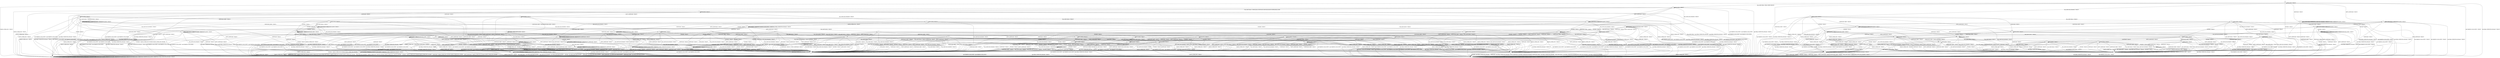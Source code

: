 digraph g {

	s0 [shape="circle" label="s0"];
	s1 [shape="circle" label="s1"];
	s2 [shape="circle" label="s2"];
	s3 [shape="circle" label="s3"];
	s4 [shape="circle" label="s4"];
	s5 [shape="circle" label="s5"];
	s6 [shape="circle" label="s6"];
	s7 [shape="circle" label="s7"];
	s8 [shape="circle" label="s8"];
	s9 [shape="circle" label="s9"];
	s10 [shape="circle" label="s10"];
	s11 [shape="circle" label="s11"];
	s12 [shape="circle" label="s12"];
	s13 [shape="circle" label="s13"];
	s14 [shape="circle" label="s14"];
	s15 [shape="circle" label="s15"];
	s16 [shape="circle" label="s16"];
	s17 [shape="circle" label="s17"];
	s18 [shape="circle" label="s18"];
	s19 [shape="circle" label="s19"];
	s20 [shape="circle" label="s20"];
	s21 [shape="circle" label="s21"];
	s22 [shape="circle" label="s22"];
	s23 [shape="circle" label="s23"];
	s24 [shape="circle" label="s24"];
	s25 [shape="circle" label="s25"];
	s26 [shape="circle" label="s26"];
	s27 [shape="circle" label="s27"];
	s28 [shape="circle" label="s28"];
	s29 [shape="circle" label="s29"];
	s30 [shape="circle" label="s30"];
	s31 [shape="circle" label="s31"];
	s32 [shape="circle" label="s32"];
	s33 [shape="circle" label="s33"];
	s34 [shape="circle" label="s34"];
	s35 [shape="circle" label="s35"];
	s36 [shape="circle" label="s36"];
	s37 [shape="circle" label="s37"];
	s38 [shape="circle" label="s38"];
	s39 [shape="circle" label="s39"];
	s40 [shape="circle" label="s40"];
	s41 [shape="circle" label="s41"];
	s42 [shape="circle" label="s42"];
	s43 [shape="circle" label="s43"];
	s44 [shape="circle" label="s44"];
	s45 [shape="circle" label="s45"];
	s46 [shape="circle" label="s46"];
	s47 [shape="circle" label="s47"];
	s48 [shape="circle" label="s48"];
	s49 [shape="circle" label="s49"];
	s50 [shape="circle" label="s50"];
	s51 [shape="circle" label="s51"];
	s52 [shape="circle" label="s52"];
	s53 [shape="circle" label="s53"];
	s54 [shape="circle" label="s54"];
	s55 [shape="circle" label="s55"];
	s56 [shape="circle" label="s56"];
	s57 [shape="circle" label="s57"];
	s58 [shape="circle" label="s58"];
	s59 [shape="circle" label="s59"];
	s60 [shape="circle" label="s60"];
	s61 [shape="circle" label="s61"];
	s62 [shape="circle" label="s62"];
	s63 [shape="circle" label="s63"];
	s64 [shape="circle" label="s64"];
	s65 [shape="circle" label="s65"];
	s66 [shape="circle" label="s66"];
	s67 [shape="circle" label="s67"];
	s68 [shape="circle" label="s68"];
	s69 [shape="circle" label="s69"];
	s70 [shape="circle" label="s70"];
	s71 [shape="circle" label="s71"];
	s0 -> s2 [label="RSA_CLIENT_HELLO / HELLO_VERIFY_REQUEST"];
	s0 -> s12 [label="RSA_CLIENT_KEY_EXCHANGE / TIMEOUT"];
	s0 -> s6 [label="CHANGE_CIPHER_SPEC / TIMEOUT"];
	s0 -> s3 [label="FINISHED / TIMEOUT"];
	s0 -> s0 [label="APPLICATION / TIMEOUT"];
	s0 -> s42 [label="CERTIFICATE / TIMEOUT"];
	s0 -> s20 [label="EMPTY_CERTIFICATE / TIMEOUT"];
	s0 -> s3 [label="CERTIFICATE_VERIFY / TIMEOUT"];
	s0 -> s1 [label="Alert(WARNING,CLOSE_NOTIFY) / TIMEOUT"];
	s0 -> s1 [label="Alert(FATAL,UNEXPECTED_MESSAGE) / TIMEOUT"];
	s1 -> s1 [label="RSA_CLIENT_HELLO / SOCKET_CLOSED"];
	s1 -> s1 [label="RSA_CLIENT_KEY_EXCHANGE / SOCKET_CLOSED"];
	s1 -> s1 [label="CHANGE_CIPHER_SPEC / SOCKET_CLOSED"];
	s1 -> s1 [label="FINISHED / SOCKET_CLOSED"];
	s1 -> s1 [label="APPLICATION / SOCKET_CLOSED"];
	s1 -> s1 [label="CERTIFICATE / SOCKET_CLOSED"];
	s1 -> s1 [label="EMPTY_CERTIFICATE / SOCKET_CLOSED"];
	s1 -> s1 [label="CERTIFICATE_VERIFY / SOCKET_CLOSED"];
	s1 -> s1 [label="Alert(WARNING,CLOSE_NOTIFY) / SOCKET_CLOSED"];
	s1 -> s1 [label="Alert(FATAL,UNEXPECTED_MESSAGE) / SOCKET_CLOSED"];
	s2 -> s4 [label="RSA_CLIENT_HELLO / SERVER_HELLO,CERTIFICATE,CERTIFICATE_REQUEST,SERVER_HELLO_DONE"];
	s2 -> s7 [label="RSA_CLIENT_KEY_EXCHANGE / TIMEOUT"];
	s2 -> s6 [label="CHANGE_CIPHER_SPEC / TIMEOUT"];
	s2 -> s5 [label="FINISHED / TIMEOUT"];
	s2 -> s2 [label="APPLICATION / TIMEOUT"];
	s2 -> s55 [label="CERTIFICATE / TIMEOUT"];
	s2 -> s14 [label="EMPTY_CERTIFICATE / TIMEOUT"];
	s2 -> s5 [label="CERTIFICATE_VERIFY / TIMEOUT"];
	s2 -> s1 [label="Alert(WARNING,CLOSE_NOTIFY) / Alert(WARNING,CLOSE_NOTIFY)"];
	s2 -> s1 [label="Alert(FATAL,UNEXPECTED_MESSAGE) / TIMEOUT"];
	s3 -> s3 [label="RSA_CLIENT_HELLO / TIMEOUT"];
	s3 -> s3 [label="RSA_CLIENT_KEY_EXCHANGE / TIMEOUT"];
	s3 -> s6 [label="CHANGE_CIPHER_SPEC / TIMEOUT"];
	s3 -> s3 [label="FINISHED / TIMEOUT"];
	s3 -> s3 [label="APPLICATION / TIMEOUT"];
	s3 -> s3 [label="CERTIFICATE / TIMEOUT"];
	s3 -> s3 [label="EMPTY_CERTIFICATE / TIMEOUT"];
	s3 -> s3 [label="CERTIFICATE_VERIFY / TIMEOUT"];
	s3 -> s1 [label="Alert(WARNING,CLOSE_NOTIFY) / TIMEOUT"];
	s3 -> s1 [label="Alert(FATAL,UNEXPECTED_MESSAGE) / TIMEOUT"];
	s4 -> s1 [label="RSA_CLIENT_HELLO / Alert(FATAL,UNEXPECTED_MESSAGE)"];
	s4 -> s26 [label="RSA_CLIENT_KEY_EXCHANGE / TIMEOUT"];
	s4 -> s6 [label="CHANGE_CIPHER_SPEC / TIMEOUT"];
	s4 -> s5 [label="FINISHED / TIMEOUT"];
	s4 -> s4 [label="APPLICATION / TIMEOUT"];
	s4 -> s70 [label="CERTIFICATE / TIMEOUT"];
	s4 -> s9 [label="EMPTY_CERTIFICATE / TIMEOUT"];
	s4 -> s5 [label="CERTIFICATE_VERIFY / TIMEOUT"];
	s4 -> s1 [label="Alert(WARNING,CLOSE_NOTIFY) / Alert(WARNING,CLOSE_NOTIFY)"];
	s4 -> s1 [label="Alert(FATAL,UNEXPECTED_MESSAGE) / TIMEOUT"];
	s5 -> s5 [label="RSA_CLIENT_HELLO / TIMEOUT"];
	s5 -> s5 [label="RSA_CLIENT_KEY_EXCHANGE / TIMEOUT"];
	s5 -> s6 [label="CHANGE_CIPHER_SPEC / TIMEOUT"];
	s5 -> s5 [label="FINISHED / TIMEOUT"];
	s5 -> s5 [label="APPLICATION / TIMEOUT"];
	s5 -> s5 [label="CERTIFICATE / TIMEOUT"];
	s5 -> s5 [label="EMPTY_CERTIFICATE / TIMEOUT"];
	s5 -> s5 [label="CERTIFICATE_VERIFY / TIMEOUT"];
	s5 -> s1 [label="Alert(WARNING,CLOSE_NOTIFY) / Alert(WARNING,CLOSE_NOTIFY)"];
	s5 -> s1 [label="Alert(FATAL,UNEXPECTED_MESSAGE) / TIMEOUT"];
	s6 -> s6 [label="RSA_CLIENT_HELLO / TIMEOUT"];
	s6 -> s6 [label="RSA_CLIENT_KEY_EXCHANGE / TIMEOUT"];
	s6 -> s6 [label="CHANGE_CIPHER_SPEC / TIMEOUT"];
	s6 -> s6 [label="FINISHED / TIMEOUT"];
	s6 -> s6 [label="APPLICATION / TIMEOUT"];
	s6 -> s6 [label="CERTIFICATE / TIMEOUT"];
	s6 -> s6 [label="EMPTY_CERTIFICATE / TIMEOUT"];
	s6 -> s6 [label="CERTIFICATE_VERIFY / TIMEOUT"];
	s6 -> s6 [label="Alert(WARNING,CLOSE_NOTIFY) / TIMEOUT"];
	s6 -> s6 [label="Alert(FATAL,UNEXPECTED_MESSAGE) / TIMEOUT"];
	s7 -> s47 [label="RSA_CLIENT_HELLO / TIMEOUT"];
	s7 -> s5 [label="RSA_CLIENT_KEY_EXCHANGE / TIMEOUT"];
	s7 -> s8 [label="CHANGE_CIPHER_SPEC / TIMEOUT"];
	s7 -> s15 [label="FINISHED / TIMEOUT"];
	s7 -> s7 [label="APPLICATION / TIMEOUT"];
	s7 -> s16 [label="CERTIFICATE / TIMEOUT"];
	s7 -> s16 [label="EMPTY_CERTIFICATE / TIMEOUT"];
	s7 -> s7 [label="CERTIFICATE_VERIFY / TIMEOUT"];
	s7 -> s1 [label="Alert(WARNING,CLOSE_NOTIFY) / Alert(WARNING,CLOSE_NOTIFY)"];
	s7 -> s1 [label="Alert(FATAL,UNEXPECTED_MESSAGE) / TIMEOUT"];
	s8 -> s1 [label="RSA_CLIENT_HELLO / Alert(FATAL,UNEXPECTED_MESSAGE)"];
	s8 -> s1 [label="RSA_CLIENT_KEY_EXCHANGE / Alert(FATAL,UNEXPECTED_MESSAGE)"];
	s8 -> s6 [label="CHANGE_CIPHER_SPEC / TIMEOUT"];
	s8 -> s1 [label="FINISHED / Alert(FATAL,UNEXPECTED_MESSAGE)"];
	s8 -> s8 [label="APPLICATION / TIMEOUT"];
	s8 -> s1 [label="CERTIFICATE / Alert(FATAL,UNEXPECTED_MESSAGE)"];
	s8 -> s1 [label="EMPTY_CERTIFICATE / Alert(FATAL,UNEXPECTED_MESSAGE)"];
	s8 -> s1 [label="CERTIFICATE_VERIFY / Alert(FATAL,UNEXPECTED_MESSAGE)"];
	s8 -> s8 [label="Alert(WARNING,CLOSE_NOTIFY) / TIMEOUT"];
	s8 -> s8 [label="Alert(FATAL,UNEXPECTED_MESSAGE) / TIMEOUT"];
	s9 -> s14 [label="RSA_CLIENT_HELLO / TIMEOUT"];
	s9 -> s39 [label="RSA_CLIENT_KEY_EXCHANGE / TIMEOUT"];
	s9 -> s8 [label="CHANGE_CIPHER_SPEC / TIMEOUT"];
	s9 -> s18 [label="FINISHED / TIMEOUT"];
	s9 -> s9 [label="APPLICATION / TIMEOUT"];
	s9 -> s5 [label="CERTIFICATE / TIMEOUT"];
	s9 -> s5 [label="EMPTY_CERTIFICATE / TIMEOUT"];
	s9 -> s10 [label="CERTIFICATE_VERIFY / TIMEOUT"];
	s9 -> s1 [label="Alert(WARNING,CLOSE_NOTIFY) / Alert(WARNING,CLOSE_NOTIFY)"];
	s9 -> s1 [label="Alert(FATAL,UNEXPECTED_MESSAGE) / TIMEOUT"];
	s10 -> s33 [label="RSA_CLIENT_HELLO / TIMEOUT"];
	s10 -> s51 [label="RSA_CLIENT_KEY_EXCHANGE / TIMEOUT"];
	s10 -> s11 [label="CHANGE_CIPHER_SPEC / TIMEOUT"];
	s10 -> s10 [label="FINISHED / TIMEOUT"];
	s10 -> s10 [label="APPLICATION / TIMEOUT"];
	s10 -> s5 [label="CERTIFICATE / TIMEOUT"];
	s10 -> s5 [label="EMPTY_CERTIFICATE / TIMEOUT"];
	s10 -> s5 [label="CERTIFICATE_VERIFY / TIMEOUT"];
	s10 -> s1 [label="Alert(WARNING,CLOSE_NOTIFY) / Alert(WARNING,CLOSE_NOTIFY)"];
	s10 -> s1 [label="Alert(FATAL,UNEXPECTED_MESSAGE) / TIMEOUT"];
	s11 -> s1 [label="RSA_CLIENT_HELLO / Alert(FATAL,HANDSHAKE_FAILURE)"];
	s11 -> s1 [label="RSA_CLIENT_KEY_EXCHANGE / Alert(FATAL,HANDSHAKE_FAILURE)"];
	s11 -> s6 [label="CHANGE_CIPHER_SPEC / TIMEOUT"];
	s11 -> s1 [label="FINISHED / Alert(FATAL,HANDSHAKE_FAILURE)"];
	s11 -> s11 [label="APPLICATION / TIMEOUT"];
	s11 -> s1 [label="CERTIFICATE / Alert(FATAL,HANDSHAKE_FAILURE)"];
	s11 -> s1 [label="EMPTY_CERTIFICATE / Alert(FATAL,HANDSHAKE_FAILURE)"];
	s11 -> s1 [label="CERTIFICATE_VERIFY / Alert(FATAL,HANDSHAKE_FAILURE)"];
	s11 -> s11 [label="Alert(WARNING,CLOSE_NOTIFY) / TIMEOUT"];
	s11 -> s11 [label="Alert(FATAL,UNEXPECTED_MESSAGE) / TIMEOUT"];
	s12 -> s48 [label="RSA_CLIENT_HELLO / TIMEOUT"];
	s12 -> s3 [label="RSA_CLIENT_KEY_EXCHANGE / TIMEOUT"];
	s12 -> s13 [label="CHANGE_CIPHER_SPEC / TIMEOUT"];
	s12 -> s24 [label="FINISHED / TIMEOUT"];
	s12 -> s12 [label="APPLICATION / TIMEOUT"];
	s12 -> s31 [label="CERTIFICATE / TIMEOUT"];
	s12 -> s31 [label="EMPTY_CERTIFICATE / TIMEOUT"];
	s12 -> s25 [label="CERTIFICATE_VERIFY / TIMEOUT"];
	s12 -> s1 [label="Alert(WARNING,CLOSE_NOTIFY) / TIMEOUT"];
	s12 -> s1 [label="Alert(FATAL,UNEXPECTED_MESSAGE) / TIMEOUT"];
	s13 -> s1 [label="RSA_CLIENT_HELLO / TIMEOUT"];
	s13 -> s1 [label="RSA_CLIENT_KEY_EXCHANGE / TIMEOUT"];
	s13 -> s6 [label="CHANGE_CIPHER_SPEC / TIMEOUT"];
	s13 -> s1 [label="FINISHED / TIMEOUT"];
	s13 -> s13 [label="APPLICATION / TIMEOUT"];
	s13 -> s1 [label="CERTIFICATE / TIMEOUT"];
	s13 -> s1 [label="EMPTY_CERTIFICATE / TIMEOUT"];
	s13 -> s1 [label="CERTIFICATE_VERIFY / TIMEOUT"];
	s13 -> s13 [label="Alert(WARNING,CLOSE_NOTIFY) / TIMEOUT"];
	s13 -> s13 [label="Alert(FATAL,UNEXPECTED_MESSAGE) / TIMEOUT"];
	s14 -> s14 [label="RSA_CLIENT_HELLO / TIMEOUT"];
	s14 -> s16 [label="RSA_CLIENT_KEY_EXCHANGE / TIMEOUT"];
	s14 -> s8 [label="CHANGE_CIPHER_SPEC / TIMEOUT"];
	s14 -> s18 [label="FINISHED / TIMEOUT"];
	s14 -> s14 [label="APPLICATION / TIMEOUT"];
	s14 -> s5 [label="CERTIFICATE / TIMEOUT"];
	s14 -> s5 [label="EMPTY_CERTIFICATE / TIMEOUT"];
	s14 -> s68 [label="CERTIFICATE_VERIFY / TIMEOUT"];
	s14 -> s1 [label="Alert(WARNING,CLOSE_NOTIFY) / Alert(WARNING,CLOSE_NOTIFY)"];
	s14 -> s1 [label="Alert(FATAL,UNEXPECTED_MESSAGE) / TIMEOUT"];
	s15 -> s56 [label="RSA_CLIENT_HELLO / TIMEOUT"];
	s15 -> s5 [label="RSA_CLIENT_KEY_EXCHANGE / TIMEOUT"];
	s15 -> s8 [label="CHANGE_CIPHER_SPEC / TIMEOUT"];
	s15 -> s5 [label="FINISHED / TIMEOUT"];
	s15 -> s15 [label="APPLICATION / TIMEOUT"];
	s15 -> s23 [label="CERTIFICATE / TIMEOUT"];
	s15 -> s23 [label="EMPTY_CERTIFICATE / TIMEOUT"];
	s15 -> s19 [label="CERTIFICATE_VERIFY / TIMEOUT"];
	s15 -> s1 [label="Alert(WARNING,CLOSE_NOTIFY) / Alert(WARNING,CLOSE_NOTIFY)"];
	s15 -> s1 [label="Alert(FATAL,UNEXPECTED_MESSAGE) / TIMEOUT"];
	s16 -> s46 [label="RSA_CLIENT_HELLO / TIMEOUT"];
	s16 -> s5 [label="RSA_CLIENT_KEY_EXCHANGE / TIMEOUT"];
	s16 -> s8 [label="CHANGE_CIPHER_SPEC / TIMEOUT"];
	s16 -> s23 [label="FINISHED / TIMEOUT"];
	s16 -> s16 [label="APPLICATION / TIMEOUT"];
	s16 -> s5 [label="CERTIFICATE / TIMEOUT"];
	s16 -> s5 [label="EMPTY_CERTIFICATE / TIMEOUT"];
	s16 -> s17 [label="CERTIFICATE_VERIFY / TIMEOUT"];
	s16 -> s1 [label="Alert(WARNING,CLOSE_NOTIFY) / Alert(WARNING,CLOSE_NOTIFY)"];
	s16 -> s1 [label="Alert(FATAL,UNEXPECTED_MESSAGE) / TIMEOUT"];
	s17 -> s58 [label="RSA_CLIENT_HELLO / TIMEOUT"];
	s17 -> s5 [label="RSA_CLIENT_KEY_EXCHANGE / TIMEOUT"];
	s17 -> s8 [label="CHANGE_CIPHER_SPEC / TIMEOUT"];
	s17 -> s36 [label="FINISHED / TIMEOUT"];
	s17 -> s17 [label="APPLICATION / TIMEOUT"];
	s17 -> s5 [label="CERTIFICATE / TIMEOUT"];
	s17 -> s5 [label="EMPTY_CERTIFICATE / TIMEOUT"];
	s17 -> s5 [label="CERTIFICATE_VERIFY / TIMEOUT"];
	s17 -> s1 [label="Alert(WARNING,CLOSE_NOTIFY) / Alert(WARNING,CLOSE_NOTIFY)"];
	s17 -> s1 [label="Alert(FATAL,UNEXPECTED_MESSAGE) / TIMEOUT"];
	s18 -> s50 [label="RSA_CLIENT_HELLO / TIMEOUT"];
	s18 -> s23 [label="RSA_CLIENT_KEY_EXCHANGE / TIMEOUT"];
	s18 -> s8 [label="CHANGE_CIPHER_SPEC / TIMEOUT"];
	s18 -> s5 [label="FINISHED / TIMEOUT"];
	s18 -> s18 [label="APPLICATION / TIMEOUT"];
	s18 -> s5 [label="CERTIFICATE / TIMEOUT"];
	s18 -> s5 [label="EMPTY_CERTIFICATE / TIMEOUT"];
	s18 -> s18 [label="CERTIFICATE_VERIFY / TIMEOUT"];
	s18 -> s1 [label="Alert(WARNING,CLOSE_NOTIFY) / Alert(WARNING,CLOSE_NOTIFY)"];
	s18 -> s1 [label="Alert(FATAL,UNEXPECTED_MESSAGE) / TIMEOUT"];
	s19 -> s52 [label="RSA_CLIENT_HELLO / TIMEOUT"];
	s19 -> s5 [label="RSA_CLIENT_KEY_EXCHANGE / TIMEOUT"];
	s19 -> s8 [label="CHANGE_CIPHER_SPEC / TIMEOUT"];
	s19 -> s5 [label="FINISHED / TIMEOUT"];
	s19 -> s19 [label="APPLICATION / TIMEOUT"];
	s19 -> s36 [label="CERTIFICATE / TIMEOUT"];
	s19 -> s36 [label="EMPTY_CERTIFICATE / TIMEOUT"];
	s19 -> s5 [label="CERTIFICATE_VERIFY / TIMEOUT"];
	s19 -> s1 [label="Alert(WARNING,CLOSE_NOTIFY) / Alert(WARNING,CLOSE_NOTIFY)"];
	s19 -> s1 [label="Alert(FATAL,UNEXPECTED_MESSAGE) / TIMEOUT"];
	s20 -> s20 [label="RSA_CLIENT_HELLO / TIMEOUT"];
	s20 -> s31 [label="RSA_CLIENT_KEY_EXCHANGE / TIMEOUT"];
	s20 -> s13 [label="CHANGE_CIPHER_SPEC / TIMEOUT"];
	s20 -> s21 [label="FINISHED / TIMEOUT"];
	s20 -> s20 [label="APPLICATION / TIMEOUT"];
	s20 -> s3 [label="CERTIFICATE / TIMEOUT"];
	s20 -> s3 [label="EMPTY_CERTIFICATE / TIMEOUT"];
	s20 -> s65 [label="CERTIFICATE_VERIFY / TIMEOUT"];
	s20 -> s1 [label="Alert(WARNING,CLOSE_NOTIFY) / TIMEOUT"];
	s20 -> s1 [label="Alert(FATAL,UNEXPECTED_MESSAGE) / TIMEOUT"];
	s21 -> s21 [label="RSA_CLIENT_HELLO / TIMEOUT"];
	s21 -> s22 [label="RSA_CLIENT_KEY_EXCHANGE / TIMEOUT"];
	s21 -> s13 [label="CHANGE_CIPHER_SPEC / TIMEOUT"];
	s21 -> s3 [label="FINISHED / TIMEOUT"];
	s21 -> s21 [label="APPLICATION / TIMEOUT"];
	s21 -> s3 [label="CERTIFICATE / TIMEOUT"];
	s21 -> s3 [label="EMPTY_CERTIFICATE / TIMEOUT"];
	s21 -> s21 [label="CERTIFICATE_VERIFY / TIMEOUT"];
	s21 -> s1 [label="Alert(WARNING,CLOSE_NOTIFY) / TIMEOUT"];
	s21 -> s1 [label="Alert(FATAL,UNEXPECTED_MESSAGE) / TIMEOUT"];
	s22 -> s41 [label="RSA_CLIENT_HELLO / TIMEOUT"];
	s22 -> s3 [label="RSA_CLIENT_KEY_EXCHANGE / TIMEOUT"];
	s22 -> s13 [label="CHANGE_CIPHER_SPEC / TIMEOUT"];
	s22 -> s3 [label="FINISHED / TIMEOUT"];
	s22 -> s22 [label="APPLICATION / TIMEOUT"];
	s22 -> s3 [label="CERTIFICATE / TIMEOUT"];
	s22 -> s3 [label="EMPTY_CERTIFICATE / TIMEOUT"];
	s22 -> s53 [label="CERTIFICATE_VERIFY / TIMEOUT"];
	s22 -> s1 [label="Alert(WARNING,CLOSE_NOTIFY) / TIMEOUT"];
	s22 -> s1 [label="Alert(FATAL,UNEXPECTED_MESSAGE) / TIMEOUT"];
	s23 -> s62 [label="RSA_CLIENT_HELLO / TIMEOUT"];
	s23 -> s5 [label="RSA_CLIENT_KEY_EXCHANGE / TIMEOUT"];
	s23 -> s8 [label="CHANGE_CIPHER_SPEC / TIMEOUT"];
	s23 -> s5 [label="FINISHED / TIMEOUT"];
	s23 -> s23 [label="APPLICATION / TIMEOUT"];
	s23 -> s5 [label="CERTIFICATE / TIMEOUT"];
	s23 -> s5 [label="EMPTY_CERTIFICATE / TIMEOUT"];
	s23 -> s36 [label="CERTIFICATE_VERIFY / TIMEOUT"];
	s23 -> s1 [label="Alert(WARNING,CLOSE_NOTIFY) / Alert(WARNING,CLOSE_NOTIFY)"];
	s23 -> s1 [label="Alert(FATAL,UNEXPECTED_MESSAGE) / TIMEOUT"];
	s24 -> s44 [label="RSA_CLIENT_HELLO / TIMEOUT"];
	s24 -> s3 [label="RSA_CLIENT_KEY_EXCHANGE / TIMEOUT"];
	s24 -> s13 [label="CHANGE_CIPHER_SPEC / TIMEOUT"];
	s24 -> s3 [label="FINISHED / TIMEOUT"];
	s24 -> s24 [label="APPLICATION / TIMEOUT"];
	s24 -> s22 [label="CERTIFICATE / TIMEOUT"];
	s24 -> s22 [label="EMPTY_CERTIFICATE / TIMEOUT"];
	s24 -> s24 [label="CERTIFICATE_VERIFY / TIMEOUT"];
	s24 -> s1 [label="Alert(WARNING,CLOSE_NOTIFY) / TIMEOUT"];
	s24 -> s1 [label="Alert(FATAL,UNEXPECTED_MESSAGE) / TIMEOUT"];
	s25 -> s25 [label="RSA_CLIENT_HELLO / TIMEOUT"];
	s25 -> s3 [label="RSA_CLIENT_KEY_EXCHANGE / TIMEOUT"];
	s25 -> s13 [label="CHANGE_CIPHER_SPEC / TIMEOUT"];
	s25 -> s24 [label="FINISHED / TIMEOUT"];
	s25 -> s25 [label="APPLICATION / TIMEOUT"];
	s25 -> s32 [label="CERTIFICATE / TIMEOUT"];
	s25 -> s32 [label="EMPTY_CERTIFICATE / TIMEOUT"];
	s25 -> s3 [label="CERTIFICATE_VERIFY / TIMEOUT"];
	s25 -> s1 [label="Alert(WARNING,CLOSE_NOTIFY) / TIMEOUT"];
	s25 -> s1 [label="Alert(FATAL,UNEXPECTED_MESSAGE) / TIMEOUT"];
	s26 -> s47 [label="RSA_CLIENT_HELLO / TIMEOUT"];
	s26 -> s5 [label="RSA_CLIENT_KEY_EXCHANGE / TIMEOUT"];
	s26 -> s27 [label="CHANGE_CIPHER_SPEC / TIMEOUT"];
	s26 -> s15 [label="FINISHED / TIMEOUT"];
	s26 -> s26 [label="APPLICATION / TIMEOUT"];
	s26 -> s59 [label="CERTIFICATE / TIMEOUT"];
	s26 -> s39 [label="EMPTY_CERTIFICATE / TIMEOUT"];
	s26 -> s51 [label="CERTIFICATE_VERIFY / TIMEOUT"];
	s26 -> s1 [label="Alert(WARNING,CLOSE_NOTIFY) / Alert(WARNING,CLOSE_NOTIFY)"];
	s26 -> s1 [label="Alert(FATAL,UNEXPECTED_MESSAGE) / TIMEOUT"];
	s27 -> s34 [label="RSA_CLIENT_HELLO / TIMEOUT"];
	s27 -> s5 [label="RSA_CLIENT_KEY_EXCHANGE / TIMEOUT"];
	s27 -> s6 [label="CHANGE_CIPHER_SPEC / TIMEOUT"];
	s27 -> s1 [label="FINISHED / CHANGE_CIPHER_SPEC,FINISHED,CHANGE_CIPHER_SPEC,FINISHED"];
	s27 -> s27 [label="APPLICATION / TIMEOUT"];
	s27 -> s28 [label="CERTIFICATE / TIMEOUT"];
	s27 -> s64 [label="EMPTY_CERTIFICATE / TIMEOUT"];
	s27 -> s51 [label="CERTIFICATE_VERIFY / TIMEOUT"];
	s27 -> s27 [label="Alert(WARNING,CLOSE_NOTIFY) / TIMEOUT"];
	s27 -> s27 [label="Alert(FATAL,UNEXPECTED_MESSAGE) / TIMEOUT"];
	s28 -> s35 [label="RSA_CLIENT_HELLO / TIMEOUT"];
	s28 -> s5 [label="RSA_CLIENT_KEY_EXCHANGE / TIMEOUT"];
	s28 -> s8 [label="CHANGE_CIPHER_SPEC / TIMEOUT"];
	s28 -> s29 [label="FINISHED / TIMEOUT"];
	s28 -> s5 [label="APPLICATION / TIMEOUT"];
	s28 -> s5 [label="CERTIFICATE / TIMEOUT"];
	s28 -> s5 [label="EMPTY_CERTIFICATE / TIMEOUT"];
	s28 -> s37 [label="CERTIFICATE_VERIFY / TIMEOUT"];
	s28 -> s1 [label="Alert(WARNING,CLOSE_NOTIFY) / Alert(WARNING,CLOSE_NOTIFY)"];
	s28 -> s1 [label="Alert(FATAL,UNEXPECTED_MESSAGE) / TIMEOUT"];
	s29 -> s29 [label="RSA_CLIENT_HELLO / TIMEOUT"];
	s29 -> s5 [label="RSA_CLIENT_KEY_EXCHANGE / TIMEOUT"];
	s29 -> s30 [label="CHANGE_CIPHER_SPEC / TIMEOUT"];
	s29 -> s5 [label="FINISHED / TIMEOUT"];
	s29 -> s5 [label="APPLICATION / TIMEOUT"];
	s29 -> s5 [label="CERTIFICATE / TIMEOUT"];
	s29 -> s5 [label="EMPTY_CERTIFICATE / TIMEOUT"];
	s29 -> s29 [label="CERTIFICATE_VERIFY / TIMEOUT"];
	s29 -> s1 [label="Alert(WARNING,CLOSE_NOTIFY) / Alert(WARNING,CLOSE_NOTIFY)"];
	s29 -> s1 [label="Alert(FATAL,UNEXPECTED_MESSAGE) / TIMEOUT"];
	s30 -> s1 [label="RSA_CLIENT_HELLO / CHANGE_CIPHER_SPEC,FINISHED,CHANGE_CIPHER_SPEC,FINISHED"];
	s30 -> s1 [label="RSA_CLIENT_KEY_EXCHANGE / CHANGE_CIPHER_SPEC,UNKNOWN_MESSAGE,CHANGE_CIPHER_SPEC,UNKNOWN_MESSAGE"];
	s30 -> s6 [label="CHANGE_CIPHER_SPEC / TIMEOUT"];
	s30 -> s1 [label="FINISHED / CHANGE_CIPHER_SPEC,FINISHED,CHANGE_CIPHER_SPEC,FINISHED"];
	s30 -> s30 [label="APPLICATION / TIMEOUT"];
	s30 -> s1 [label="CERTIFICATE / CHANGE_CIPHER_SPEC,FINISHED,CHANGE_CIPHER_SPEC,FINISHED"];
	s30 -> s1 [label="EMPTY_CERTIFICATE / CHANGE_CIPHER_SPEC,FINISHED,CHANGE_CIPHER_SPEC,FINISHED"];
	s30 -> s1 [label="CERTIFICATE_VERIFY / CHANGE_CIPHER_SPEC,FINISHED,CHANGE_CIPHER_SPEC,FINISHED"];
	s30 -> s30 [label="Alert(WARNING,CLOSE_NOTIFY) / TIMEOUT"];
	s30 -> s30 [label="Alert(FATAL,UNEXPECTED_MESSAGE) / TIMEOUT"];
	s31 -> s40 [label="RSA_CLIENT_HELLO / TIMEOUT"];
	s31 -> s3 [label="RSA_CLIENT_KEY_EXCHANGE / TIMEOUT"];
	s31 -> s13 [label="CHANGE_CIPHER_SPEC / TIMEOUT"];
	s31 -> s22 [label="FINISHED / TIMEOUT"];
	s31 -> s31 [label="APPLICATION / TIMEOUT"];
	s31 -> s3 [label="CERTIFICATE / TIMEOUT"];
	s31 -> s3 [label="EMPTY_CERTIFICATE / TIMEOUT"];
	s31 -> s32 [label="CERTIFICATE_VERIFY / TIMEOUT"];
	s31 -> s1 [label="Alert(WARNING,CLOSE_NOTIFY) / TIMEOUT"];
	s31 -> s1 [label="Alert(FATAL,UNEXPECTED_MESSAGE) / TIMEOUT"];
	s32 -> s54 [label="RSA_CLIENT_HELLO / TIMEOUT"];
	s32 -> s3 [label="RSA_CLIENT_KEY_EXCHANGE / TIMEOUT"];
	s32 -> s13 [label="CHANGE_CIPHER_SPEC / TIMEOUT"];
	s32 -> s53 [label="FINISHED / TIMEOUT"];
	s32 -> s32 [label="APPLICATION / TIMEOUT"];
	s32 -> s3 [label="CERTIFICATE / TIMEOUT"];
	s32 -> s3 [label="EMPTY_CERTIFICATE / TIMEOUT"];
	s32 -> s3 [label="CERTIFICATE_VERIFY / TIMEOUT"];
	s32 -> s1 [label="Alert(WARNING,CLOSE_NOTIFY) / TIMEOUT"];
	s32 -> s1 [label="Alert(FATAL,UNEXPECTED_MESSAGE) / TIMEOUT"];
	s33 -> s5 [label="RSA_CLIENT_HELLO / TIMEOUT"];
	s33 -> s61 [label="RSA_CLIENT_KEY_EXCHANGE / TIMEOUT"];
	s33 -> s11 [label="CHANGE_CIPHER_SPEC / TIMEOUT"];
	s33 -> s33 [label="FINISHED / TIMEOUT"];
	s33 -> s33 [label="APPLICATION / TIMEOUT"];
	s33 -> s5 [label="CERTIFICATE / TIMEOUT"];
	s33 -> s5 [label="EMPTY_CERTIFICATE / TIMEOUT"];
	s33 -> s5 [label="CERTIFICATE_VERIFY / TIMEOUT"];
	s33 -> s1 [label="Alert(WARNING,CLOSE_NOTIFY) / Alert(WARNING,CLOSE_NOTIFY)"];
	s33 -> s1 [label="Alert(FATAL,UNEXPECTED_MESSAGE) / TIMEOUT"];
	s34 -> s5 [label="RSA_CLIENT_HELLO / TIMEOUT"];
	s34 -> s5 [label="RSA_CLIENT_KEY_EXCHANGE / TIMEOUT"];
	s34 -> s8 [label="CHANGE_CIPHER_SPEC / TIMEOUT"];
	s34 -> s56 [label="FINISHED / TIMEOUT"];
	s34 -> s5 [label="APPLICATION / TIMEOUT"];
	s34 -> s35 [label="CERTIFICATE / TIMEOUT"];
	s34 -> s35 [label="EMPTY_CERTIFICATE / TIMEOUT"];
	s34 -> s38 [label="CERTIFICATE_VERIFY / TIMEOUT"];
	s34 -> s1 [label="Alert(WARNING,CLOSE_NOTIFY) / Alert(WARNING,CLOSE_NOTIFY)"];
	s34 -> s1 [label="Alert(FATAL,UNEXPECTED_MESSAGE) / TIMEOUT"];
	s35 -> s5 [label="RSA_CLIENT_HELLO / TIMEOUT"];
	s35 -> s5 [label="RSA_CLIENT_KEY_EXCHANGE / TIMEOUT"];
	s35 -> s8 [label="CHANGE_CIPHER_SPEC / TIMEOUT"];
	s35 -> s63 [label="FINISHED / TIMEOUT"];
	s35 -> s5 [label="APPLICATION / TIMEOUT"];
	s35 -> s5 [label="CERTIFICATE / TIMEOUT"];
	s35 -> s5 [label="EMPTY_CERTIFICATE / TIMEOUT"];
	s35 -> s43 [label="CERTIFICATE_VERIFY / TIMEOUT"];
	s35 -> s1 [label="Alert(WARNING,CLOSE_NOTIFY) / Alert(WARNING,CLOSE_NOTIFY)"];
	s35 -> s1 [label="Alert(FATAL,UNEXPECTED_MESSAGE) / TIMEOUT"];
	s36 -> s66 [label="RSA_CLIENT_HELLO / TIMEOUT"];
	s36 -> s5 [label="RSA_CLIENT_KEY_EXCHANGE / TIMEOUT"];
	s36 -> s8 [label="CHANGE_CIPHER_SPEC / TIMEOUT"];
	s36 -> s5 [label="FINISHED / TIMEOUT"];
	s36 -> s36 [label="APPLICATION / TIMEOUT"];
	s36 -> s5 [label="CERTIFICATE / TIMEOUT"];
	s36 -> s5 [label="EMPTY_CERTIFICATE / TIMEOUT"];
	s36 -> s5 [label="CERTIFICATE_VERIFY / TIMEOUT"];
	s36 -> s1 [label="Alert(WARNING,CLOSE_NOTIFY) / Alert(WARNING,CLOSE_NOTIFY)"];
	s36 -> s1 [label="Alert(FATAL,UNEXPECTED_MESSAGE) / TIMEOUT"];
	s37 -> s43 [label="RSA_CLIENT_HELLO / TIMEOUT"];
	s37 -> s5 [label="RSA_CLIENT_KEY_EXCHANGE / TIMEOUT"];
	s37 -> s8 [label="CHANGE_CIPHER_SPEC / TIMEOUT"];
	s37 -> s29 [label="FINISHED / TIMEOUT"];
	s37 -> s5 [label="APPLICATION / TIMEOUT"];
	s37 -> s5 [label="CERTIFICATE / TIMEOUT"];
	s37 -> s5 [label="EMPTY_CERTIFICATE / TIMEOUT"];
	s37 -> s5 [label="CERTIFICATE_VERIFY / TIMEOUT"];
	s37 -> s1 [label="Alert(WARNING,CLOSE_NOTIFY) / Alert(WARNING,CLOSE_NOTIFY)"];
	s37 -> s1 [label="Alert(FATAL,UNEXPECTED_MESSAGE) / TIMEOUT"];
	s38 -> s5 [label="RSA_CLIENT_HELLO / TIMEOUT"];
	s38 -> s5 [label="RSA_CLIENT_KEY_EXCHANGE / TIMEOUT"];
	s38 -> s8 [label="CHANGE_CIPHER_SPEC / TIMEOUT"];
	s38 -> s52 [label="FINISHED / TIMEOUT"];
	s38 -> s5 [label="APPLICATION / TIMEOUT"];
	s38 -> s43 [label="CERTIFICATE / TIMEOUT"];
	s38 -> s43 [label="EMPTY_CERTIFICATE / TIMEOUT"];
	s38 -> s5 [label="CERTIFICATE_VERIFY / TIMEOUT"];
	s38 -> s1 [label="Alert(WARNING,CLOSE_NOTIFY) / Alert(WARNING,CLOSE_NOTIFY)"];
	s38 -> s1 [label="Alert(FATAL,UNEXPECTED_MESSAGE) / TIMEOUT"];
	s39 -> s46 [label="RSA_CLIENT_HELLO / TIMEOUT"];
	s39 -> s5 [label="RSA_CLIENT_KEY_EXCHANGE / TIMEOUT"];
	s39 -> s49 [label="CHANGE_CIPHER_SPEC / TIMEOUT"];
	s39 -> s23 [label="FINISHED / TIMEOUT"];
	s39 -> s39 [label="APPLICATION / TIMEOUT"];
	s39 -> s5 [label="CERTIFICATE / TIMEOUT"];
	s39 -> s5 [label="EMPTY_CERTIFICATE / TIMEOUT"];
	s39 -> s51 [label="CERTIFICATE_VERIFY / TIMEOUT"];
	s39 -> s1 [label="Alert(WARNING,CLOSE_NOTIFY) / Alert(WARNING,CLOSE_NOTIFY)"];
	s39 -> s1 [label="Alert(FATAL,UNEXPECTED_MESSAGE) / TIMEOUT"];
	s40 -> s3 [label="RSA_CLIENT_HELLO / TIMEOUT"];
	s40 -> s3 [label="RSA_CLIENT_KEY_EXCHANGE / TIMEOUT"];
	s40 -> s13 [label="CHANGE_CIPHER_SPEC / TIMEOUT"];
	s40 -> s41 [label="FINISHED / TIMEOUT"];
	s40 -> s40 [label="APPLICATION / TIMEOUT"];
	s40 -> s3 [label="CERTIFICATE / TIMEOUT"];
	s40 -> s3 [label="EMPTY_CERTIFICATE / TIMEOUT"];
	s40 -> s54 [label="CERTIFICATE_VERIFY / TIMEOUT"];
	s40 -> s1 [label="Alert(WARNING,CLOSE_NOTIFY) / TIMEOUT"];
	s40 -> s1 [label="Alert(FATAL,UNEXPECTED_MESSAGE) / TIMEOUT"];
	s41 -> s3 [label="RSA_CLIENT_HELLO / TIMEOUT"];
	s41 -> s3 [label="RSA_CLIENT_KEY_EXCHANGE / TIMEOUT"];
	s41 -> s13 [label="CHANGE_CIPHER_SPEC / TIMEOUT"];
	s41 -> s3 [label="FINISHED / TIMEOUT"];
	s41 -> s41 [label="APPLICATION / TIMEOUT"];
	s41 -> s3 [label="CERTIFICATE / TIMEOUT"];
	s41 -> s3 [label="EMPTY_CERTIFICATE / TIMEOUT"];
	s41 -> s45 [label="CERTIFICATE_VERIFY / TIMEOUT"];
	s41 -> s1 [label="Alert(WARNING,CLOSE_NOTIFY) / TIMEOUT"];
	s41 -> s1 [label="Alert(FATAL,UNEXPECTED_MESSAGE) / TIMEOUT"];
	s42 -> s42 [label="RSA_CLIENT_HELLO / TIMEOUT"];
	s42 -> s42 [label="RSA_CLIENT_KEY_EXCHANGE / TIMEOUT"];
	s42 -> s6 [label="CHANGE_CIPHER_SPEC / TIMEOUT"];
	s42 -> s42 [label="FINISHED / TIMEOUT"];
	s42 -> s42 [label="APPLICATION / TIMEOUT"];
	s42 -> s3 [label="CERTIFICATE / TIMEOUT"];
	s42 -> s3 [label="EMPTY_CERTIFICATE / TIMEOUT"];
	s42 -> s65 [label="CERTIFICATE_VERIFY / TIMEOUT"];
	s42 -> s1 [label="Alert(WARNING,CLOSE_NOTIFY) / TIMEOUT"];
	s42 -> s1 [label="Alert(FATAL,UNEXPECTED_MESSAGE) / TIMEOUT"];
	s43 -> s5 [label="RSA_CLIENT_HELLO / TIMEOUT"];
	s43 -> s5 [label="RSA_CLIENT_KEY_EXCHANGE / TIMEOUT"];
	s43 -> s8 [label="CHANGE_CIPHER_SPEC / TIMEOUT"];
	s43 -> s66 [label="FINISHED / TIMEOUT"];
	s43 -> s5 [label="APPLICATION / TIMEOUT"];
	s43 -> s5 [label="CERTIFICATE / TIMEOUT"];
	s43 -> s5 [label="EMPTY_CERTIFICATE / TIMEOUT"];
	s43 -> s5 [label="CERTIFICATE_VERIFY / TIMEOUT"];
	s43 -> s1 [label="Alert(WARNING,CLOSE_NOTIFY) / Alert(WARNING,CLOSE_NOTIFY)"];
	s43 -> s1 [label="Alert(FATAL,UNEXPECTED_MESSAGE) / TIMEOUT"];
	s44 -> s3 [label="RSA_CLIENT_HELLO / TIMEOUT"];
	s44 -> s3 [label="RSA_CLIENT_KEY_EXCHANGE / TIMEOUT"];
	s44 -> s13 [label="CHANGE_CIPHER_SPEC / TIMEOUT"];
	s44 -> s3 [label="FINISHED / TIMEOUT"];
	s44 -> s44 [label="APPLICATION / TIMEOUT"];
	s44 -> s41 [label="CERTIFICATE / TIMEOUT"];
	s44 -> s41 [label="EMPTY_CERTIFICATE / TIMEOUT"];
	s44 -> s60 [label="CERTIFICATE_VERIFY / TIMEOUT"];
	s44 -> s1 [label="Alert(WARNING,CLOSE_NOTIFY) / TIMEOUT"];
	s44 -> s1 [label="Alert(FATAL,UNEXPECTED_MESSAGE) / TIMEOUT"];
	s45 -> s3 [label="RSA_CLIENT_HELLO / TIMEOUT"];
	s45 -> s3 [label="RSA_CLIENT_KEY_EXCHANGE / TIMEOUT"];
	s45 -> s13 [label="CHANGE_CIPHER_SPEC / TIMEOUT"];
	s45 -> s3 [label="FINISHED / TIMEOUT"];
	s45 -> s45 [label="APPLICATION / TIMEOUT"];
	s45 -> s3 [label="CERTIFICATE / TIMEOUT"];
	s45 -> s3 [label="EMPTY_CERTIFICATE / TIMEOUT"];
	s45 -> s3 [label="CERTIFICATE_VERIFY / TIMEOUT"];
	s45 -> s1 [label="Alert(WARNING,CLOSE_NOTIFY) / TIMEOUT"];
	s45 -> s1 [label="Alert(FATAL,UNEXPECTED_MESSAGE) / TIMEOUT"];
	s46 -> s5 [label="RSA_CLIENT_HELLO / TIMEOUT"];
	s46 -> s5 [label="RSA_CLIENT_KEY_EXCHANGE / TIMEOUT"];
	s46 -> s8 [label="CHANGE_CIPHER_SPEC / TIMEOUT"];
	s46 -> s62 [label="FINISHED / TIMEOUT"];
	s46 -> s46 [label="APPLICATION / TIMEOUT"];
	s46 -> s5 [label="CERTIFICATE / TIMEOUT"];
	s46 -> s5 [label="EMPTY_CERTIFICATE / TIMEOUT"];
	s46 -> s58 [label="CERTIFICATE_VERIFY / TIMEOUT"];
	s46 -> s1 [label="Alert(WARNING,CLOSE_NOTIFY) / Alert(WARNING,CLOSE_NOTIFY)"];
	s46 -> s1 [label="Alert(FATAL,UNEXPECTED_MESSAGE) / TIMEOUT"];
	s47 -> s5 [label="RSA_CLIENT_HELLO / TIMEOUT"];
	s47 -> s5 [label="RSA_CLIENT_KEY_EXCHANGE / TIMEOUT"];
	s47 -> s8 [label="CHANGE_CIPHER_SPEC / TIMEOUT"];
	s47 -> s56 [label="FINISHED / TIMEOUT"];
	s47 -> s47 [label="APPLICATION / TIMEOUT"];
	s47 -> s46 [label="CERTIFICATE / TIMEOUT"];
	s47 -> s46 [label="EMPTY_CERTIFICATE / TIMEOUT"];
	s47 -> s57 [label="CERTIFICATE_VERIFY / TIMEOUT"];
	s47 -> s1 [label="Alert(WARNING,CLOSE_NOTIFY) / Alert(WARNING,CLOSE_NOTIFY)"];
	s47 -> s1 [label="Alert(FATAL,UNEXPECTED_MESSAGE) / TIMEOUT"];
	s48 -> s3 [label="RSA_CLIENT_HELLO / TIMEOUT"];
	s48 -> s3 [label="RSA_CLIENT_KEY_EXCHANGE / TIMEOUT"];
	s48 -> s13 [label="CHANGE_CIPHER_SPEC / TIMEOUT"];
	s48 -> s44 [label="FINISHED / TIMEOUT"];
	s48 -> s48 [label="APPLICATION / TIMEOUT"];
	s48 -> s40 [label="CERTIFICATE / TIMEOUT"];
	s48 -> s40 [label="EMPTY_CERTIFICATE / TIMEOUT"];
	s48 -> s25 [label="CERTIFICATE_VERIFY / TIMEOUT"];
	s48 -> s1 [label="Alert(WARNING,CLOSE_NOTIFY) / TIMEOUT"];
	s48 -> s1 [label="Alert(FATAL,UNEXPECTED_MESSAGE) / TIMEOUT"];
	s49 -> s5 [label="RSA_CLIENT_HELLO / TIMEOUT"];
	s49 -> s5 [label="RSA_CLIENT_KEY_EXCHANGE / TIMEOUT"];
	s49 -> s6 [label="CHANGE_CIPHER_SPEC / TIMEOUT"];
	s49 -> s1 [label="FINISHED / CHANGE_CIPHER_SPEC,FINISHED,CHANGE_CIPHER_SPEC,FINISHED"];
	s49 -> s49 [label="APPLICATION / TIMEOUT"];
	s49 -> s5 [label="CERTIFICATE / TIMEOUT"];
	s49 -> s5 [label="EMPTY_CERTIFICATE / TIMEOUT"];
	s49 -> s5 [label="CERTIFICATE_VERIFY / TIMEOUT"];
	s49 -> s49 [label="Alert(WARNING,CLOSE_NOTIFY) / TIMEOUT"];
	s49 -> s49 [label="Alert(FATAL,UNEXPECTED_MESSAGE) / TIMEOUT"];
	s50 -> s5 [label="RSA_CLIENT_HELLO / TIMEOUT"];
	s50 -> s62 [label="RSA_CLIENT_KEY_EXCHANGE / TIMEOUT"];
	s50 -> s8 [label="CHANGE_CIPHER_SPEC / TIMEOUT"];
	s50 -> s5 [label="FINISHED / TIMEOUT"];
	s50 -> s50 [label="APPLICATION / TIMEOUT"];
	s50 -> s5 [label="CERTIFICATE / TIMEOUT"];
	s50 -> s5 [label="EMPTY_CERTIFICATE / TIMEOUT"];
	s50 -> s50 [label="CERTIFICATE_VERIFY / TIMEOUT"];
	s50 -> s1 [label="Alert(WARNING,CLOSE_NOTIFY) / Alert(WARNING,CLOSE_NOTIFY)"];
	s50 -> s1 [label="Alert(FATAL,UNEXPECTED_MESSAGE) / TIMEOUT"];
	s51 -> s61 [label="RSA_CLIENT_HELLO / TIMEOUT"];
	s51 -> s5 [label="RSA_CLIENT_KEY_EXCHANGE / TIMEOUT"];
	s51 -> s11 [label="CHANGE_CIPHER_SPEC / TIMEOUT"];
	s51 -> s69 [label="FINISHED / TIMEOUT"];
	s51 -> s51 [label="APPLICATION / TIMEOUT"];
	s51 -> s51 [label="CERTIFICATE / TIMEOUT"];
	s51 -> s51 [label="EMPTY_CERTIFICATE / TIMEOUT"];
	s51 -> s5 [label="CERTIFICATE_VERIFY / TIMEOUT"];
	s51 -> s1 [label="Alert(WARNING,CLOSE_NOTIFY) / Alert(WARNING,CLOSE_NOTIFY)"];
	s51 -> s1 [label="Alert(FATAL,UNEXPECTED_MESSAGE) / TIMEOUT"];
	s52 -> s5 [label="RSA_CLIENT_HELLO / TIMEOUT"];
	s52 -> s5 [label="RSA_CLIENT_KEY_EXCHANGE / TIMEOUT"];
	s52 -> s8 [label="CHANGE_CIPHER_SPEC / TIMEOUT"];
	s52 -> s5 [label="FINISHED / TIMEOUT"];
	s52 -> s52 [label="APPLICATION / TIMEOUT"];
	s52 -> s66 [label="CERTIFICATE / TIMEOUT"];
	s52 -> s66 [label="EMPTY_CERTIFICATE / TIMEOUT"];
	s52 -> s5 [label="CERTIFICATE_VERIFY / TIMEOUT"];
	s52 -> s1 [label="Alert(WARNING,CLOSE_NOTIFY) / Alert(WARNING,CLOSE_NOTIFY)"];
	s52 -> s1 [label="Alert(FATAL,UNEXPECTED_MESSAGE) / TIMEOUT"];
	s53 -> s45 [label="RSA_CLIENT_HELLO / TIMEOUT"];
	s53 -> s3 [label="RSA_CLIENT_KEY_EXCHANGE / TIMEOUT"];
	s53 -> s13 [label="CHANGE_CIPHER_SPEC / TIMEOUT"];
	s53 -> s3 [label="FINISHED / TIMEOUT"];
	s53 -> s53 [label="APPLICATION / TIMEOUT"];
	s53 -> s3 [label="CERTIFICATE / TIMEOUT"];
	s53 -> s3 [label="EMPTY_CERTIFICATE / TIMEOUT"];
	s53 -> s3 [label="CERTIFICATE_VERIFY / TIMEOUT"];
	s53 -> s1 [label="Alert(WARNING,CLOSE_NOTIFY) / TIMEOUT"];
	s53 -> s1 [label="Alert(FATAL,UNEXPECTED_MESSAGE) / TIMEOUT"];
	s54 -> s3 [label="RSA_CLIENT_HELLO / TIMEOUT"];
	s54 -> s3 [label="RSA_CLIENT_KEY_EXCHANGE / TIMEOUT"];
	s54 -> s13 [label="CHANGE_CIPHER_SPEC / TIMEOUT"];
	s54 -> s45 [label="FINISHED / TIMEOUT"];
	s54 -> s54 [label="APPLICATION / TIMEOUT"];
	s54 -> s3 [label="CERTIFICATE / TIMEOUT"];
	s54 -> s3 [label="EMPTY_CERTIFICATE / TIMEOUT"];
	s54 -> s3 [label="CERTIFICATE_VERIFY / TIMEOUT"];
	s54 -> s1 [label="Alert(WARNING,CLOSE_NOTIFY) / TIMEOUT"];
	s54 -> s1 [label="Alert(FATAL,UNEXPECTED_MESSAGE) / TIMEOUT"];
	s55 -> s55 [label="RSA_CLIENT_HELLO / TIMEOUT"];
	s55 -> s67 [label="RSA_CLIENT_KEY_EXCHANGE / TIMEOUT"];
	s55 -> s6 [label="CHANGE_CIPHER_SPEC / TIMEOUT"];
	s55 -> s55 [label="FINISHED / TIMEOUT"];
	s55 -> s55 [label="APPLICATION / TIMEOUT"];
	s55 -> s5 [label="CERTIFICATE / TIMEOUT"];
	s55 -> s5 [label="EMPTY_CERTIFICATE / TIMEOUT"];
	s55 -> s68 [label="CERTIFICATE_VERIFY / TIMEOUT"];
	s55 -> s1 [label="Alert(WARNING,CLOSE_NOTIFY) / Alert(WARNING,CLOSE_NOTIFY)"];
	s55 -> s1 [label="Alert(FATAL,UNEXPECTED_MESSAGE) / TIMEOUT"];
	s56 -> s5 [label="RSA_CLIENT_HELLO / TIMEOUT"];
	s56 -> s5 [label="RSA_CLIENT_KEY_EXCHANGE / TIMEOUT"];
	s56 -> s8 [label="CHANGE_CIPHER_SPEC / TIMEOUT"];
	s56 -> s5 [label="FINISHED / TIMEOUT"];
	s56 -> s56 [label="APPLICATION / TIMEOUT"];
	s56 -> s62 [label="CERTIFICATE / TIMEOUT"];
	s56 -> s62 [label="EMPTY_CERTIFICATE / TIMEOUT"];
	s56 -> s52 [label="CERTIFICATE_VERIFY / TIMEOUT"];
	s56 -> s1 [label="Alert(WARNING,CLOSE_NOTIFY) / Alert(WARNING,CLOSE_NOTIFY)"];
	s56 -> s1 [label="Alert(FATAL,UNEXPECTED_MESSAGE) / TIMEOUT"];
	s57 -> s5 [label="RSA_CLIENT_HELLO / TIMEOUT"];
	s57 -> s5 [label="RSA_CLIENT_KEY_EXCHANGE / TIMEOUT"];
	s57 -> s8 [label="CHANGE_CIPHER_SPEC / TIMEOUT"];
	s57 -> s52 [label="FINISHED / TIMEOUT"];
	s57 -> s57 [label="APPLICATION / TIMEOUT"];
	s57 -> s58 [label="CERTIFICATE / TIMEOUT"];
	s57 -> s58 [label="EMPTY_CERTIFICATE / TIMEOUT"];
	s57 -> s5 [label="CERTIFICATE_VERIFY / TIMEOUT"];
	s57 -> s1 [label="Alert(WARNING,CLOSE_NOTIFY) / Alert(WARNING,CLOSE_NOTIFY)"];
	s57 -> s1 [label="Alert(FATAL,UNEXPECTED_MESSAGE) / TIMEOUT"];
	s58 -> s5 [label="RSA_CLIENT_HELLO / TIMEOUT"];
	s58 -> s5 [label="RSA_CLIENT_KEY_EXCHANGE / TIMEOUT"];
	s58 -> s8 [label="CHANGE_CIPHER_SPEC / TIMEOUT"];
	s58 -> s66 [label="FINISHED / TIMEOUT"];
	s58 -> s58 [label="APPLICATION / TIMEOUT"];
	s58 -> s5 [label="CERTIFICATE / TIMEOUT"];
	s58 -> s5 [label="EMPTY_CERTIFICATE / TIMEOUT"];
	s58 -> s5 [label="CERTIFICATE_VERIFY / TIMEOUT"];
	s58 -> s1 [label="Alert(WARNING,CLOSE_NOTIFY) / Alert(WARNING,CLOSE_NOTIFY)"];
	s58 -> s1 [label="Alert(FATAL,UNEXPECTED_MESSAGE) / TIMEOUT"];
	s59 -> s46 [label="RSA_CLIENT_HELLO / TIMEOUT"];
	s59 -> s5 [label="RSA_CLIENT_KEY_EXCHANGE / TIMEOUT"];
	s59 -> s49 [label="CHANGE_CIPHER_SPEC / TIMEOUT"];
	s59 -> s23 [label="FINISHED / TIMEOUT"];
	s59 -> s59 [label="APPLICATION / TIMEOUT"];
	s59 -> s5 [label="CERTIFICATE / TIMEOUT"];
	s59 -> s5 [label="EMPTY_CERTIFICATE / TIMEOUT"];
	s59 -> s59 [label="CERTIFICATE_VERIFY / TIMEOUT"];
	s59 -> s1 [label="Alert(WARNING,CLOSE_NOTIFY) / Alert(WARNING,CLOSE_NOTIFY)"];
	s59 -> s1 [label="Alert(FATAL,UNEXPECTED_MESSAGE) / TIMEOUT"];
	s60 -> s3 [label="RSA_CLIENT_HELLO / TIMEOUT"];
	s60 -> s3 [label="RSA_CLIENT_KEY_EXCHANGE / TIMEOUT"];
	s60 -> s13 [label="CHANGE_CIPHER_SPEC / TIMEOUT"];
	s60 -> s3 [label="FINISHED / TIMEOUT"];
	s60 -> s60 [label="APPLICATION / TIMEOUT"];
	s60 -> s45 [label="CERTIFICATE / TIMEOUT"];
	s60 -> s45 [label="EMPTY_CERTIFICATE / TIMEOUT"];
	s60 -> s3 [label="CERTIFICATE_VERIFY / TIMEOUT"];
	s60 -> s1 [label="Alert(WARNING,CLOSE_NOTIFY) / TIMEOUT"];
	s60 -> s1 [label="Alert(FATAL,UNEXPECTED_MESSAGE) / TIMEOUT"];
	s61 -> s5 [label="RSA_CLIENT_HELLO / TIMEOUT"];
	s61 -> s5 [label="RSA_CLIENT_KEY_EXCHANGE / TIMEOUT"];
	s61 -> s11 [label="CHANGE_CIPHER_SPEC / TIMEOUT"];
	s61 -> s61 [label="FINISHED / TIMEOUT"];
	s61 -> s61 [label="APPLICATION / TIMEOUT"];
	s61 -> s61 [label="CERTIFICATE / TIMEOUT"];
	s61 -> s61 [label="EMPTY_CERTIFICATE / TIMEOUT"];
	s61 -> s5 [label="CERTIFICATE_VERIFY / TIMEOUT"];
	s61 -> s1 [label="Alert(WARNING,CLOSE_NOTIFY) / Alert(WARNING,CLOSE_NOTIFY)"];
	s61 -> s1 [label="Alert(FATAL,UNEXPECTED_MESSAGE) / TIMEOUT"];
	s62 -> s5 [label="RSA_CLIENT_HELLO / TIMEOUT"];
	s62 -> s5 [label="RSA_CLIENT_KEY_EXCHANGE / TIMEOUT"];
	s62 -> s8 [label="CHANGE_CIPHER_SPEC / TIMEOUT"];
	s62 -> s5 [label="FINISHED / TIMEOUT"];
	s62 -> s62 [label="APPLICATION / TIMEOUT"];
	s62 -> s5 [label="CERTIFICATE / TIMEOUT"];
	s62 -> s5 [label="EMPTY_CERTIFICATE / TIMEOUT"];
	s62 -> s66 [label="CERTIFICATE_VERIFY / TIMEOUT"];
	s62 -> s1 [label="Alert(WARNING,CLOSE_NOTIFY) / Alert(WARNING,CLOSE_NOTIFY)"];
	s62 -> s1 [label="Alert(FATAL,UNEXPECTED_MESSAGE) / TIMEOUT"];
	s63 -> s5 [label="RSA_CLIENT_HELLO / TIMEOUT"];
	s63 -> s5 [label="RSA_CLIENT_KEY_EXCHANGE / TIMEOUT"];
	s63 -> s8 [label="CHANGE_CIPHER_SPEC / TIMEOUT"];
	s63 -> s5 [label="FINISHED / TIMEOUT"];
	s63 -> s5 [label="APPLICATION / TIMEOUT"];
	s63 -> s5 [label="CERTIFICATE / TIMEOUT"];
	s63 -> s5 [label="EMPTY_CERTIFICATE / TIMEOUT"];
	s63 -> s66 [label="CERTIFICATE_VERIFY / TIMEOUT"];
	s63 -> s1 [label="Alert(WARNING,CLOSE_NOTIFY) / Alert(WARNING,CLOSE_NOTIFY)"];
	s63 -> s1 [label="Alert(FATAL,UNEXPECTED_MESSAGE) / TIMEOUT"];
	s64 -> s35 [label="RSA_CLIENT_HELLO / TIMEOUT"];
	s64 -> s5 [label="RSA_CLIENT_KEY_EXCHANGE / TIMEOUT"];
	s64 -> s8 [label="CHANGE_CIPHER_SPEC / TIMEOUT"];
	s64 -> s29 [label="FINISHED / TIMEOUT"];
	s64 -> s5 [label="APPLICATION / TIMEOUT"];
	s64 -> s5 [label="CERTIFICATE / TIMEOUT"];
	s64 -> s5 [label="EMPTY_CERTIFICATE / TIMEOUT"];
	s64 -> s51 [label="CERTIFICATE_VERIFY / TIMEOUT"];
	s64 -> s1 [label="Alert(WARNING,CLOSE_NOTIFY) / Alert(WARNING,CLOSE_NOTIFY)"];
	s64 -> s1 [label="Alert(FATAL,UNEXPECTED_MESSAGE) / TIMEOUT"];
	s65 -> s65 [label="RSA_CLIENT_HELLO / TIMEOUT"];
	s65 -> s32 [label="RSA_CLIENT_KEY_EXCHANGE / TIMEOUT"];
	s65 -> s13 [label="CHANGE_CIPHER_SPEC / TIMEOUT"];
	s65 -> s21 [label="FINISHED / TIMEOUT"];
	s65 -> s65 [label="APPLICATION / TIMEOUT"];
	s65 -> s3 [label="CERTIFICATE / TIMEOUT"];
	s65 -> s3 [label="EMPTY_CERTIFICATE / TIMEOUT"];
	s65 -> s3 [label="CERTIFICATE_VERIFY / TIMEOUT"];
	s65 -> s1 [label="Alert(WARNING,CLOSE_NOTIFY) / TIMEOUT"];
	s65 -> s1 [label="Alert(FATAL,UNEXPECTED_MESSAGE) / TIMEOUT"];
	s66 -> s5 [label="RSA_CLIENT_HELLO / TIMEOUT"];
	s66 -> s5 [label="RSA_CLIENT_KEY_EXCHANGE / TIMEOUT"];
	s66 -> s8 [label="CHANGE_CIPHER_SPEC / TIMEOUT"];
	s66 -> s5 [label="FINISHED / TIMEOUT"];
	s66 -> s66 [label="APPLICATION / TIMEOUT"];
	s66 -> s5 [label="CERTIFICATE / TIMEOUT"];
	s66 -> s5 [label="EMPTY_CERTIFICATE / TIMEOUT"];
	s66 -> s5 [label="CERTIFICATE_VERIFY / TIMEOUT"];
	s66 -> s1 [label="Alert(WARNING,CLOSE_NOTIFY) / Alert(WARNING,CLOSE_NOTIFY)"];
	s66 -> s1 [label="Alert(FATAL,UNEXPECTED_MESSAGE) / TIMEOUT"];
	s67 -> s67 [label="RSA_CLIENT_HELLO / TIMEOUT"];
	s67 -> s5 [label="RSA_CLIENT_KEY_EXCHANGE / TIMEOUT"];
	s67 -> s6 [label="CHANGE_CIPHER_SPEC / TIMEOUT"];
	s67 -> s67 [label="FINISHED / TIMEOUT"];
	s67 -> s67 [label="APPLICATION / TIMEOUT"];
	s67 -> s5 [label="CERTIFICATE / TIMEOUT"];
	s67 -> s5 [label="EMPTY_CERTIFICATE / TIMEOUT"];
	s67 -> s17 [label="CERTIFICATE_VERIFY / TIMEOUT"];
	s67 -> s1 [label="Alert(WARNING,CLOSE_NOTIFY) / Alert(WARNING,CLOSE_NOTIFY)"];
	s67 -> s1 [label="Alert(FATAL,UNEXPECTED_MESSAGE) / TIMEOUT"];
	s68 -> s68 [label="RSA_CLIENT_HELLO / TIMEOUT"];
	s68 -> s17 [label="RSA_CLIENT_KEY_EXCHANGE / TIMEOUT"];
	s68 -> s8 [label="CHANGE_CIPHER_SPEC / TIMEOUT"];
	s68 -> s18 [label="FINISHED / TIMEOUT"];
	s68 -> s68 [label="APPLICATION / TIMEOUT"];
	s68 -> s5 [label="CERTIFICATE / TIMEOUT"];
	s68 -> s5 [label="EMPTY_CERTIFICATE / TIMEOUT"];
	s68 -> s5 [label="CERTIFICATE_VERIFY / TIMEOUT"];
	s68 -> s1 [label="Alert(WARNING,CLOSE_NOTIFY) / Alert(WARNING,CLOSE_NOTIFY)"];
	s68 -> s1 [label="Alert(FATAL,UNEXPECTED_MESSAGE) / TIMEOUT"];
	s69 -> s61 [label="RSA_CLIENT_HELLO / TIMEOUT"];
	s69 -> s5 [label="RSA_CLIENT_KEY_EXCHANGE / TIMEOUT"];
	s69 -> s11 [label="CHANGE_CIPHER_SPEC / TIMEOUT"];
	s69 -> s5 [label="FINISHED / TIMEOUT"];
	s69 -> s69 [label="APPLICATION / TIMEOUT"];
	s69 -> s69 [label="CERTIFICATE / TIMEOUT"];
	s69 -> s69 [label="EMPTY_CERTIFICATE / TIMEOUT"];
	s69 -> s5 [label="CERTIFICATE_VERIFY / TIMEOUT"];
	s69 -> s1 [label="Alert(WARNING,CLOSE_NOTIFY) / Alert(WARNING,CLOSE_NOTIFY)"];
	s69 -> s1 [label="Alert(FATAL,UNEXPECTED_MESSAGE) / TIMEOUT"];
	s70 -> s55 [label="RSA_CLIENT_HELLO / TIMEOUT"];
	s70 -> s5 [label="RSA_CLIENT_KEY_EXCHANGE / TIMEOUT"];
	s70 -> s6 [label="CHANGE_CIPHER_SPEC / TIMEOUT"];
	s70 -> s55 [label="FINISHED / TIMEOUT"];
	s70 -> s70 [label="APPLICATION / TIMEOUT"];
	s70 -> s5 [label="CERTIFICATE / TIMEOUT"];
	s70 -> s5 [label="EMPTY_CERTIFICATE / TIMEOUT"];
	s70 -> s71 [label="CERTIFICATE_VERIFY / TIMEOUT"];
	s70 -> s1 [label="Alert(WARNING,CLOSE_NOTIFY) / Alert(WARNING,CLOSE_NOTIFY)"];
	s70 -> s1 [label="Alert(FATAL,UNEXPECTED_MESSAGE) / TIMEOUT"];
	s71 -> s68 [label="RSA_CLIENT_HELLO / TIMEOUT"];
	s71 -> s59 [label="RSA_CLIENT_KEY_EXCHANGE / TIMEOUT"];
	s71 -> s8 [label="CHANGE_CIPHER_SPEC / TIMEOUT"];
	s71 -> s18 [label="FINISHED / TIMEOUT"];
	s71 -> s71 [label="APPLICATION / TIMEOUT"];
	s71 -> s5 [label="CERTIFICATE / TIMEOUT"];
	s71 -> s5 [label="EMPTY_CERTIFICATE / TIMEOUT"];
	s71 -> s5 [label="CERTIFICATE_VERIFY / TIMEOUT"];
	s71 -> s1 [label="Alert(WARNING,CLOSE_NOTIFY) / Alert(WARNING,CLOSE_NOTIFY)"];
	s71 -> s1 [label="Alert(FATAL,UNEXPECTED_MESSAGE) / TIMEOUT"];

__start0 [label="" shape="none" width="0" height="0"];
__start0 -> s0;

}
